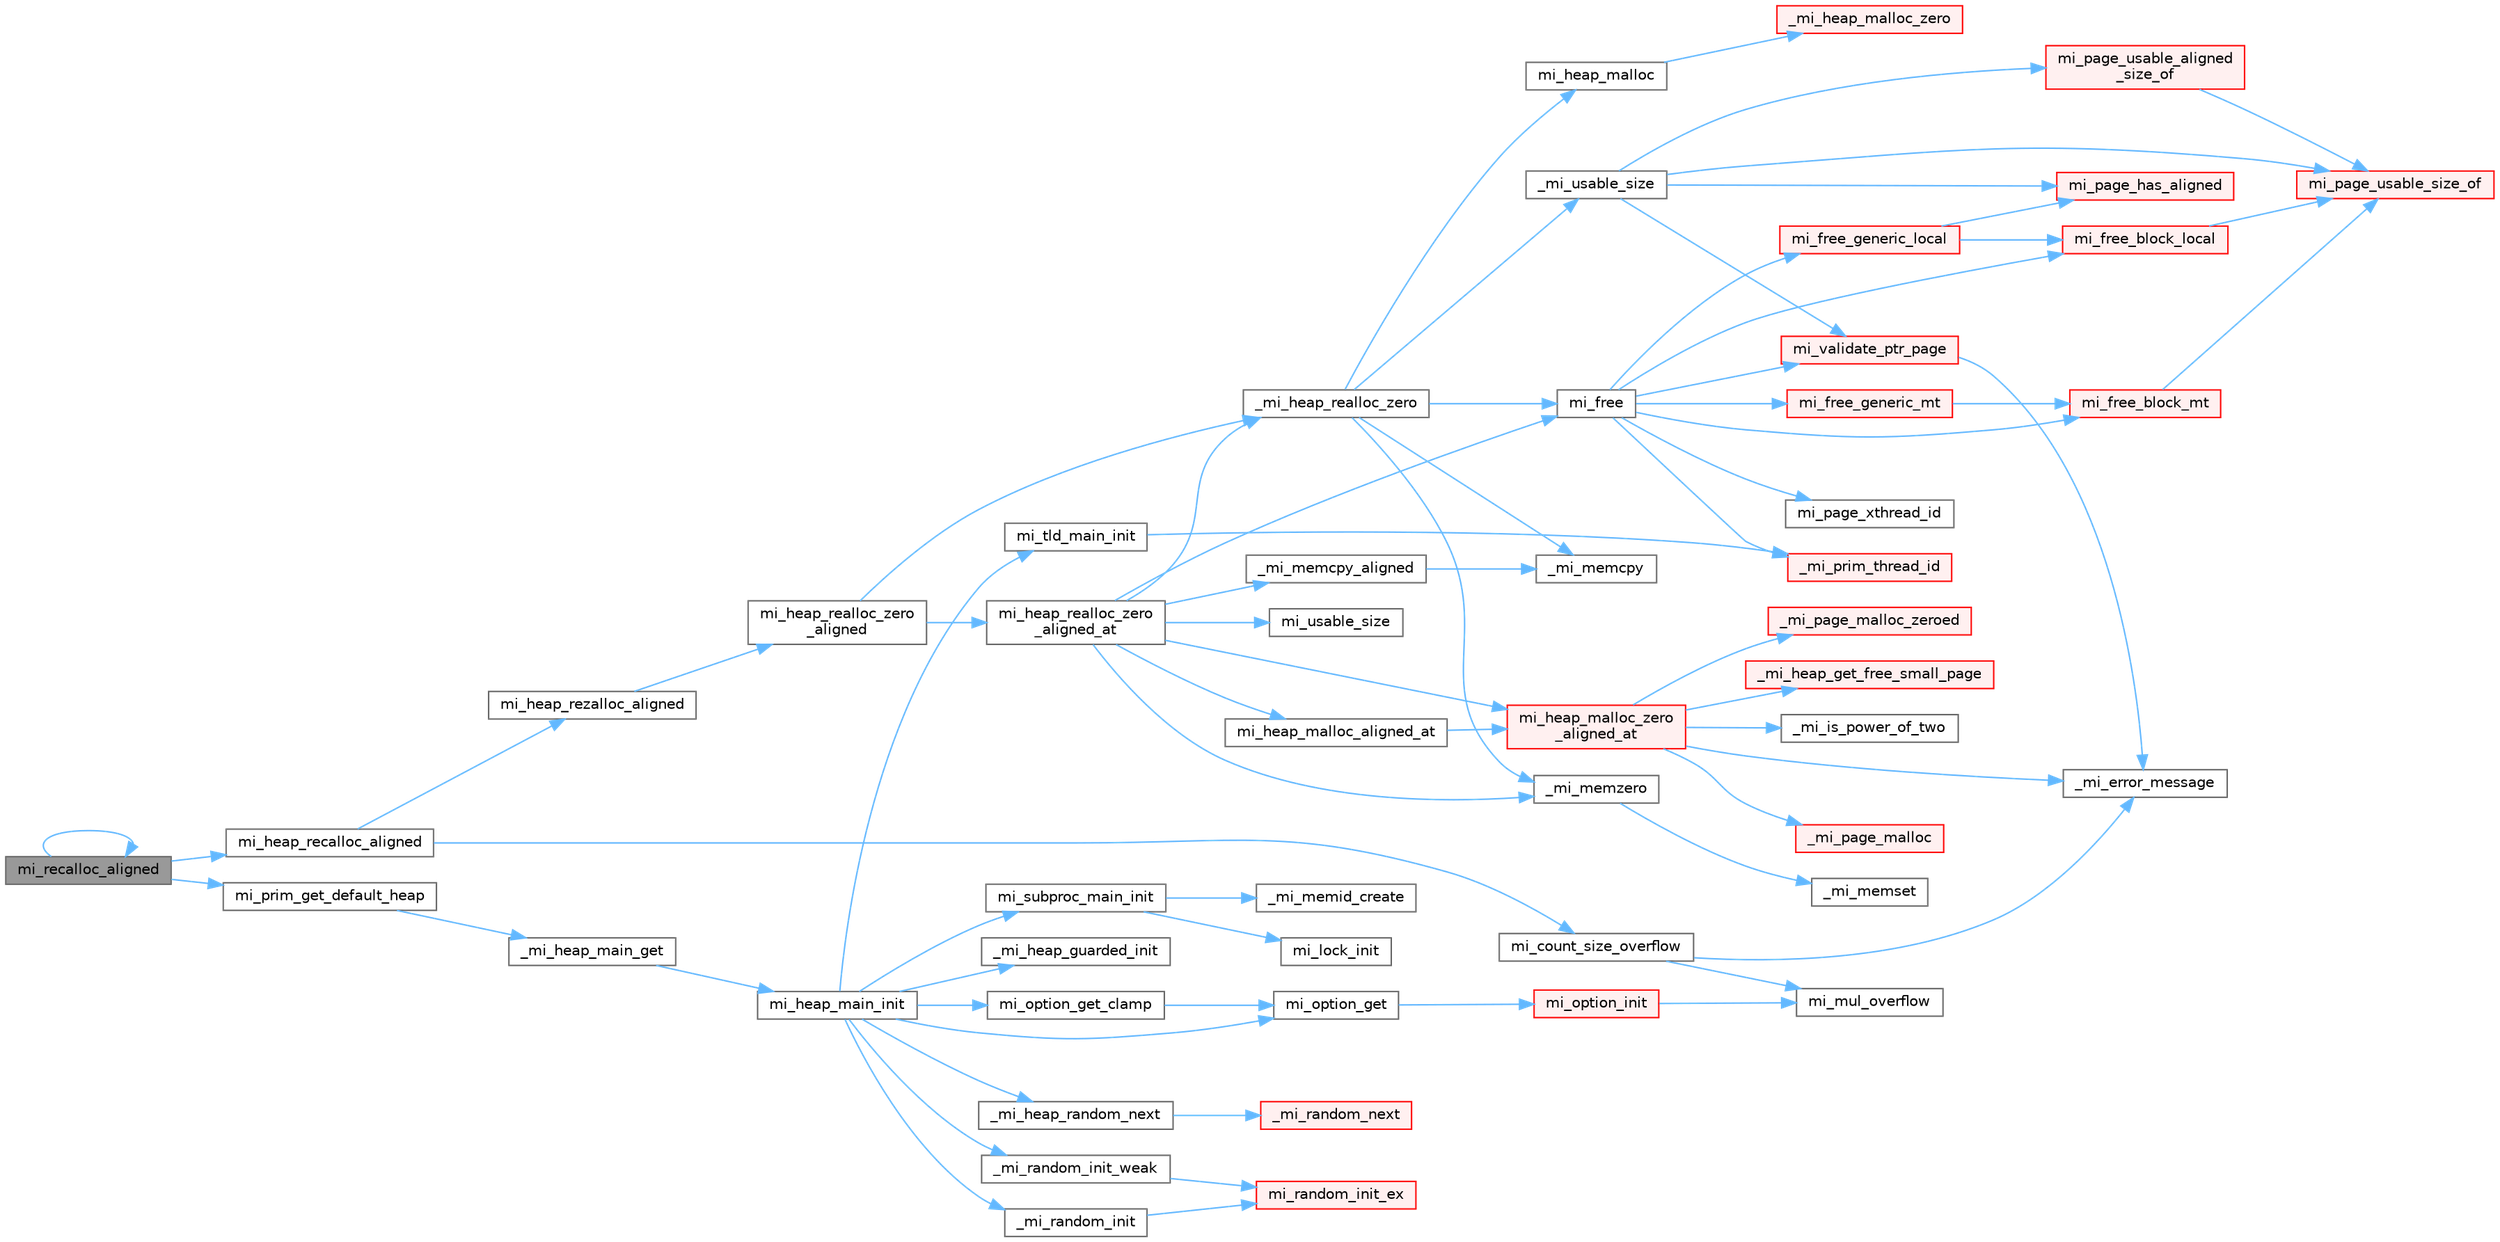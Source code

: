 digraph "mi_recalloc_aligned"
{
 // LATEX_PDF_SIZE
  bgcolor="transparent";
  edge [fontname=Helvetica,fontsize=10,labelfontname=Helvetica,labelfontsize=10];
  node [fontname=Helvetica,fontsize=10,shape=box,height=0.2,width=0.4];
  rankdir="LR";
  Node1 [id="Node000001",label="mi_recalloc_aligned",height=0.2,width=0.4,color="gray40", fillcolor="grey60", style="filled", fontcolor="black",tooltip=" "];
  Node1 -> Node2 [id="edge1_Node000001_Node000002",color="steelblue1",style="solid",tooltip=" "];
  Node2 [id="Node000002",label="mi_heap_recalloc_aligned",height=0.2,width=0.4,color="grey40", fillcolor="white", style="filled",URL="$group__zeroinit.html#ga87ddd674bf1c67237d780d0b9e0f0f32",tooltip=" "];
  Node2 -> Node3 [id="edge2_Node000002_Node000003",color="steelblue1",style="solid",tooltip=" "];
  Node3 [id="Node000003",label="mi_count_size_overflow",height=0.2,width=0.4,color="grey40", fillcolor="white", style="filled",URL="$_e_a_s_t_l_2packages_2mimalloc_2include_2mimalloc_2internal_8h.html#ad0741c6523fbf2e3870fd3477bf6fe91",tooltip=" "];
  Node3 -> Node4 [id="edge3_Node000003_Node000004",color="steelblue1",style="solid",tooltip=" "];
  Node4 [id="Node000004",label="_mi_error_message",height=0.2,width=0.4,color="grey40", fillcolor="white", style="filled",URL="$options_8c.html#a2bebc073bcaac71658e57bb260c2e426",tooltip=" "];
  Node3 -> Node5 [id="edge4_Node000003_Node000005",color="steelblue1",style="solid",tooltip=" "];
  Node5 [id="Node000005",label="mi_mul_overflow",height=0.2,width=0.4,color="grey40", fillcolor="white", style="filled",URL="$_e_a_s_t_l_2packages_2mimalloc_2include_2mimalloc_2internal_8h.html#abf06027911fbdc300901fb961a45e4d0",tooltip=" "];
  Node2 -> Node6 [id="edge5_Node000002_Node000006",color="steelblue1",style="solid",tooltip=" "];
  Node6 [id="Node000006",label="mi_heap_rezalloc_aligned",height=0.2,width=0.4,color="grey40", fillcolor="white", style="filled",URL="$group__zeroinit.html#ga5129f6dc46ee1613d918820a8a0533a7",tooltip=" "];
  Node6 -> Node7 [id="edge6_Node000006_Node000007",color="steelblue1",style="solid",tooltip=" "];
  Node7 [id="Node000007",label="mi_heap_realloc_zero\l_aligned",height=0.2,width=0.4,color="grey40", fillcolor="white", style="filled",URL="$alloc-aligned_8c.html#a81c84c48c50ef87aef64267e1dfaee6d",tooltip=" "];
  Node7 -> Node8 [id="edge7_Node000007_Node000008",color="steelblue1",style="solid",tooltip=" "];
  Node8 [id="Node000008",label="_mi_heap_realloc_zero",height=0.2,width=0.4,color="grey40", fillcolor="white", style="filled",URL="$alloc_8c.html#aa0a502a8b4b3af96fbc3bc6a0cf2e092",tooltip=" "];
  Node8 -> Node9 [id="edge8_Node000008_Node000009",color="steelblue1",style="solid",tooltip=" "];
  Node9 [id="Node000009",label="_mi_memcpy",height=0.2,width=0.4,color="grey40", fillcolor="white", style="filled",URL="$_e_a_s_t_l_2packages_2mimalloc_2include_2mimalloc_2internal_8h.html#aced8405f24c39af46117066bb1633924",tooltip=" "];
  Node8 -> Node10 [id="edge9_Node000008_Node000010",color="steelblue1",style="solid",tooltip=" "];
  Node10 [id="Node000010",label="_mi_memzero",height=0.2,width=0.4,color="grey40", fillcolor="white", style="filled",URL="$_e_a_s_t_l_2packages_2mimalloc_2include_2mimalloc_2internal_8h.html#a621a19b2339e1a1d23f8bc1a96eb3b54",tooltip=" "];
  Node10 -> Node11 [id="edge10_Node000010_Node000011",color="steelblue1",style="solid",tooltip=" "];
  Node11 [id="Node000011",label="_mi_memset",height=0.2,width=0.4,color="grey40", fillcolor="white", style="filled",URL="$_e_a_s_t_l_2packages_2mimalloc_2include_2mimalloc_2internal_8h.html#ae042f084f894809035813d45e3c43561",tooltip=" "];
  Node8 -> Node12 [id="edge11_Node000008_Node000012",color="steelblue1",style="solid",tooltip=" "];
  Node12 [id="Node000012",label="_mi_usable_size",height=0.2,width=0.4,color="grey40", fillcolor="white", style="filled",URL="$free_8c.html#ad2304b1ed3a49b8c20e550c060d5627d",tooltip=" "];
  Node12 -> Node13 [id="edge12_Node000012_Node000013",color="steelblue1",style="solid",tooltip=" "];
  Node13 [id="Node000013",label="mi_page_has_aligned",height=0.2,width=0.4,color="red", fillcolor="#FFF0F0", style="filled",URL="$_e_a_s_t_l_2packages_2mimalloc_2include_2mimalloc_2internal_8h.html#ae0b5641b1e2fabf59c84685e08520852",tooltip=" "];
  Node12 -> Node16 [id="edge13_Node000012_Node000016",color="steelblue1",style="solid",tooltip=" "];
  Node16 [id="Node000016",label="mi_page_usable_aligned\l_size_of",height=0.2,width=0.4,color="red", fillcolor="#FFF0F0", style="filled",URL="$free_8c.html#a85c1b5ab3965f4a581f194aa06d0cf45",tooltip=" "];
  Node16 -> Node21 [id="edge14_Node000016_Node000021",color="steelblue1",style="solid",tooltip=" "];
  Node21 [id="Node000021",label="mi_page_usable_size_of",height=0.2,width=0.4,color="red", fillcolor="#FFF0F0", style="filled",URL="$free_8c.html#a26335e66b160c5319806a2e33f7b70e7",tooltip=" "];
  Node12 -> Node21 [id="edge15_Node000012_Node000021",color="steelblue1",style="solid",tooltip=" "];
  Node12 -> Node23 [id="edge16_Node000012_Node000023",color="steelblue1",style="solid",tooltip=" "];
  Node23 [id="Node000023",label="mi_validate_ptr_page",height=0.2,width=0.4,color="red", fillcolor="#FFF0F0", style="filled",URL="$free_8c.html#a3c325fa47ff6342dca1b913607844b93",tooltip=" "];
  Node23 -> Node4 [id="edge17_Node000023_Node000004",color="steelblue1",style="solid",tooltip=" "];
  Node8 -> Node65 [id="edge18_Node000008_Node000065",color="steelblue1",style="solid",tooltip=" "];
  Node65 [id="Node000065",label="mi_free",height=0.2,width=0.4,color="grey40", fillcolor="white", style="filled",URL="$group__malloc.html#gaf2c7b89c327d1f60f59e68b9ea644d95",tooltip=" "];
  Node65 -> Node48 [id="edge19_Node000065_Node000048",color="steelblue1",style="solid",tooltip=" "];
  Node48 [id="Node000048",label="_mi_prim_thread_id",height=0.2,width=0.4,color="red", fillcolor="#FFF0F0", style="filled",URL="$prim_8h.html#a3875c92cbb791d0a7c69bc1fd2df6804",tooltip=" "];
  Node65 -> Node66 [id="edge20_Node000065_Node000066",color="steelblue1",style="solid",tooltip=" "];
  Node66 [id="Node000066",label="mi_free_block_local",height=0.2,width=0.4,color="red", fillcolor="#FFF0F0", style="filled",URL="$free_8c.html#a4ea336aeb08fb4786186f6087a751d3c",tooltip=" "];
  Node66 -> Node21 [id="edge21_Node000066_Node000021",color="steelblue1",style="solid",tooltip=" "];
  Node65 -> Node268 [id="edge22_Node000065_Node000268",color="steelblue1",style="solid",tooltip=" "];
  Node268 [id="Node000268",label="mi_free_block_mt",height=0.2,width=0.4,color="red", fillcolor="#FFF0F0", style="filled",URL="$free_8c.html#af5ffcf95b8bfc34e499ae3b203e72475",tooltip=" "];
  Node268 -> Node21 [id="edge23_Node000268_Node000021",color="steelblue1",style="solid",tooltip=" "];
  Node65 -> Node331 [id="edge24_Node000065_Node000331",color="steelblue1",style="solid",tooltip=" "];
  Node331 [id="Node000331",label="mi_free_generic_local",height=0.2,width=0.4,color="red", fillcolor="#FFF0F0", style="filled",URL="$free_8c.html#a2e61936ec89160d051a72f0d1f95424f",tooltip=" "];
  Node331 -> Node66 [id="edge25_Node000331_Node000066",color="steelblue1",style="solid",tooltip=" "];
  Node331 -> Node13 [id="edge26_Node000331_Node000013",color="steelblue1",style="solid",tooltip=" "];
  Node65 -> Node333 [id="edge27_Node000065_Node000333",color="steelblue1",style="solid",tooltip=" "];
  Node333 [id="Node000333",label="mi_free_generic_mt",height=0.2,width=0.4,color="red", fillcolor="#FFF0F0", style="filled",URL="$free_8c.html#acc3316883c1cf74f78cb41e5d1b46ced",tooltip=" "];
  Node333 -> Node268 [id="edge28_Node000333_Node000268",color="steelblue1",style="solid",tooltip=" "];
  Node65 -> Node15 [id="edge29_Node000065_Node000015",color="steelblue1",style="solid",tooltip=" "];
  Node15 [id="Node000015",label="mi_page_xthread_id",height=0.2,width=0.4,color="grey40", fillcolor="white", style="filled",URL="$_e_a_s_t_l_2packages_2mimalloc_2include_2mimalloc_2internal_8h.html#af15a53be4fb9aa00af3c25632b1b1dac",tooltip=" "];
  Node65 -> Node23 [id="edge30_Node000065_Node000023",color="steelblue1",style="solid",tooltip=" "];
  Node8 -> Node334 [id="edge31_Node000008_Node000334",color="steelblue1",style="solid",tooltip=" "];
  Node334 [id="Node000334",label="mi_heap_malloc",height=0.2,width=0.4,color="grey40", fillcolor="white", style="filled",URL="$group__heap.html#gab374e206c7034e0d899fb934e4f4a863",tooltip=" "];
  Node334 -> Node335 [id="edge32_Node000334_Node000335",color="steelblue1",style="solid",tooltip=" "];
  Node335 [id="Node000335",label="_mi_heap_malloc_zero",height=0.2,width=0.4,color="red", fillcolor="#FFF0F0", style="filled",URL="$alloc_8c.html#a4f6dd9bc8d4e47e98566ee77883d703e",tooltip=" "];
  Node7 -> Node487 [id="edge33_Node000007_Node000487",color="steelblue1",style="solid",tooltip=" "];
  Node487 [id="Node000487",label="mi_heap_realloc_zero\l_aligned_at",height=0.2,width=0.4,color="grey40", fillcolor="white", style="filled",URL="$alloc-aligned_8c.html#a1c31e7f7df144e6496e627272467f8cf",tooltip=" "];
  Node487 -> Node8 [id="edge34_Node000487_Node000008",color="steelblue1",style="solid",tooltip=" "];
  Node487 -> Node446 [id="edge35_Node000487_Node000446",color="steelblue1",style="solid",tooltip=" "];
  Node446 [id="Node000446",label="_mi_memcpy_aligned",height=0.2,width=0.4,color="grey40", fillcolor="white", style="filled",URL="$_e_a_s_t_l_2packages_2mimalloc_2include_2mimalloc_2internal_8h.html#a4dbcd4c6bee50fa4a3fb4b5e2a8d1438",tooltip=" "];
  Node446 -> Node9 [id="edge36_Node000446_Node000009",color="steelblue1",style="solid",tooltip=" "];
  Node487 -> Node10 [id="edge37_Node000487_Node000010",color="steelblue1",style="solid",tooltip=" "];
  Node487 -> Node65 [id="edge38_Node000487_Node000065",color="steelblue1",style="solid",tooltip=" "];
  Node487 -> Node488 [id="edge39_Node000487_Node000488",color="steelblue1",style="solid",tooltip=" "];
  Node488 [id="Node000488",label="mi_heap_malloc_aligned_at",height=0.2,width=0.4,color="grey40", fillcolor="white", style="filled",URL="$group__heap.html#gae7ffc045c3996497a7f3a5f6fe7b8aaa",tooltip=" "];
  Node488 -> Node489 [id="edge40_Node000488_Node000489",color="steelblue1",style="solid",tooltip=" "];
  Node489 [id="Node000489",label="mi_heap_malloc_zero\l_aligned_at",height=0.2,width=0.4,color="red", fillcolor="#FFF0F0", style="filled",URL="$alloc-aligned_8c.html#a5a91c01df4ee03f2157157434e535648",tooltip=" "];
  Node489 -> Node4 [id="edge41_Node000489_Node000004",color="steelblue1",style="solid",tooltip=" "];
  Node489 -> Node485 [id="edge42_Node000489_Node000485",color="steelblue1",style="solid",tooltip=" "];
  Node485 [id="Node000485",label="_mi_heap_get_free_small_page",height=0.2,width=0.4,color="red", fillcolor="#FFF0F0", style="filled",URL="$_e_a_s_t_l_2packages_2mimalloc_2include_2mimalloc_2internal_8h.html#a5ab9d8fb17d6213eb9789008e8d69ac1",tooltip=" "];
  Node489 -> Node211 [id="edge43_Node000489_Node000211",color="steelblue1",style="solid",tooltip=" "];
  Node211 [id="Node000211",label="_mi_is_power_of_two",height=0.2,width=0.4,color="grey40", fillcolor="white", style="filled",URL="$_e_a_s_t_l_2packages_2mimalloc_2include_2mimalloc_2internal_8h.html#ac46068515202fb9642f6b2610836bd82",tooltip=" "];
  Node489 -> Node339 [id="edge44_Node000489_Node000339",color="steelblue1",style="solid",tooltip=" "];
  Node339 [id="Node000339",label="_mi_page_malloc",height=0.2,width=0.4,color="red", fillcolor="#FFF0F0", style="filled",URL="$alloc_8c.html#a97c32575c2b27f4dc75af2429c45819d",tooltip=" "];
  Node489 -> Node490 [id="edge45_Node000489_Node000490",color="steelblue1",style="solid",tooltip=" "];
  Node490 [id="Node000490",label="_mi_page_malloc_zeroed",height=0.2,width=0.4,color="red", fillcolor="#FFF0F0", style="filled",URL="$alloc_8c.html#adfd7ea63bc22fb012fb1b5ddcb0253d9",tooltip=" "];
  Node487 -> Node489 [id="edge46_Node000487_Node000489",color="steelblue1",style="solid",tooltip=" "];
  Node487 -> Node486 [id="edge47_Node000487_Node000486",color="steelblue1",style="solid",tooltip=" "];
  Node486 [id="Node000486",label="mi_usable_size",height=0.2,width=0.4,color="grey40", fillcolor="white", style="filled",URL="$group__extended.html#ga089c859d9eddc5f9b4bd946cd53cebee",tooltip=" "];
  Node1 -> Node278 [id="edge48_Node000001_Node000278",color="steelblue1",style="solid",tooltip=" "];
  Node278 [id="Node000278",label="mi_prim_get_default_heap",height=0.2,width=0.4,color="grey40", fillcolor="white", style="filled",URL="$prim_8h.html#a986e62564728229db3ccecbd6e97fd98",tooltip=" "];
  Node278 -> Node279 [id="edge49_Node000278_Node000279",color="steelblue1",style="solid",tooltip=" "];
  Node279 [id="Node000279",label="_mi_heap_main_get",height=0.2,width=0.4,color="grey40", fillcolor="white", style="filled",URL="$_e_a_s_t_l_2packages_2mimalloc_2src_2init_8c.html#a1feeb4148fb048caf23361152895a55c",tooltip=" "];
  Node279 -> Node280 [id="edge50_Node000279_Node000280",color="steelblue1",style="solid",tooltip=" "];
  Node280 [id="Node000280",label="mi_heap_main_init",height=0.2,width=0.4,color="grey40", fillcolor="white", style="filled",URL="$_e_a_s_t_l_2packages_2mimalloc_2src_2init_8c.html#a5d8b12ae7942ecf3eb4e8ffd313a263a",tooltip=" "];
  Node280 -> Node281 [id="edge51_Node000280_Node000281",color="steelblue1",style="solid",tooltip=" "];
  Node281 [id="Node000281",label="_mi_heap_guarded_init",height=0.2,width=0.4,color="grey40", fillcolor="white", style="filled",URL="$_e_a_s_t_l_2packages_2mimalloc_2src_2init_8c.html#a70e3672a1e08dcb5e7e311d403693394",tooltip=" "];
  Node280 -> Node282 [id="edge52_Node000280_Node000282",color="steelblue1",style="solid",tooltip=" "];
  Node282 [id="Node000282",label="_mi_heap_random_next",height=0.2,width=0.4,color="grey40", fillcolor="white", style="filled",URL="$heap_8c.html#a68ddb5f2c595ea9d4e8d450342b4713c",tooltip=" "];
  Node282 -> Node283 [id="edge53_Node000282_Node000283",color="steelblue1",style="solid",tooltip=" "];
  Node283 [id="Node000283",label="_mi_random_next",height=0.2,width=0.4,color="red", fillcolor="#FFF0F0", style="filled",URL="$random_8c.html#ae7c0ab020aad85edd43240680cc4f76e",tooltip=" "];
  Node280 -> Node288 [id="edge54_Node000280_Node000288",color="steelblue1",style="solid",tooltip=" "];
  Node288 [id="Node000288",label="_mi_random_init",height=0.2,width=0.4,color="grey40", fillcolor="white", style="filled",URL="$random_8c.html#aca9dc8a900f1b727e326063778b2eee1",tooltip=" "];
  Node288 -> Node289 [id="edge55_Node000288_Node000289",color="steelblue1",style="solid",tooltip=" "];
  Node289 [id="Node000289",label="mi_random_init_ex",height=0.2,width=0.4,color="red", fillcolor="#FFF0F0", style="filled",URL="$random_8c.html#ab23662b29a587205a8f597fa5a2e1de6",tooltip=" "];
  Node280 -> Node297 [id="edge56_Node000280_Node000297",color="steelblue1",style="solid",tooltip=" "];
  Node297 [id="Node000297",label="_mi_random_init_weak",height=0.2,width=0.4,color="grey40", fillcolor="white", style="filled",URL="$random_8c.html#a6bfdbdbf180aa56ff5697e0f2e3ca49a",tooltip=" "];
  Node297 -> Node289 [id="edge57_Node000297_Node000289",color="steelblue1",style="solid",tooltip=" "];
  Node280 -> Node32 [id="edge58_Node000280_Node000032",color="steelblue1",style="solid",tooltip=" "];
  Node32 [id="Node000032",label="mi_option_get",height=0.2,width=0.4,color="grey40", fillcolor="white", style="filled",URL="$group__options.html#ga7e8af195cc81d3fa64ccf2662caa565a",tooltip=" "];
  Node32 -> Node33 [id="edge59_Node000032_Node000033",color="steelblue1",style="solid",tooltip=" "];
  Node33 [id="Node000033",label="mi_option_init",height=0.2,width=0.4,color="red", fillcolor="#FFF0F0", style="filled",URL="$options_8c.html#a61970c5b942f29a5dea8a39742421cfe",tooltip=" "];
  Node33 -> Node5 [id="edge60_Node000033_Node000005",color="steelblue1",style="solid",tooltip=" "];
  Node280 -> Node225 [id="edge61_Node000280_Node000225",color="steelblue1",style="solid",tooltip=" "];
  Node225 [id="Node000225",label="mi_option_get_clamp",height=0.2,width=0.4,color="grey40", fillcolor="white", style="filled",URL="$group__options.html#ga96ad9c406338bd314cfe878cfc9bf723",tooltip=" "];
  Node225 -> Node32 [id="edge62_Node000225_Node000032",color="steelblue1",style="solid",tooltip=" "];
  Node280 -> Node298 [id="edge63_Node000280_Node000298",color="steelblue1",style="solid",tooltip=" "];
  Node298 [id="Node000298",label="mi_subproc_main_init",height=0.2,width=0.4,color="grey40", fillcolor="white", style="filled",URL="$_e_a_s_t_l_2packages_2mimalloc_2src_2init_8c.html#a51b6f4fa5d8cbde3881bf41e2a9d7a73",tooltip=" "];
  Node298 -> Node206 [id="edge64_Node000298_Node000206",color="steelblue1",style="solid",tooltip=" "];
  Node206 [id="Node000206",label="_mi_memid_create",height=0.2,width=0.4,color="grey40", fillcolor="white", style="filled",URL="$_e_a_s_t_l_2packages_2mimalloc_2include_2mimalloc_2internal_8h.html#a666352100ead3b22c4cd8ac803b1b1f8",tooltip=" "];
  Node298 -> Node299 [id="edge65_Node000298_Node000299",color="steelblue1",style="solid",tooltip=" "];
  Node299 [id="Node000299",label="mi_lock_init",height=0.2,width=0.4,color="grey40", fillcolor="white", style="filled",URL="$_e_a_s_t_l_2packages_2mimalloc_2include_2mimalloc_2atomic_8h.html#a0aad6b1ce67a3a8f2c712d86cadc125e",tooltip=" "];
  Node280 -> Node300 [id="edge66_Node000280_Node000300",color="steelblue1",style="solid",tooltip=" "];
  Node300 [id="Node000300",label="mi_tld_main_init",height=0.2,width=0.4,color="grey40", fillcolor="white", style="filled",URL="$_e_a_s_t_l_2packages_2mimalloc_2src_2init_8c.html#a5b314759773d0dc745240cdf90e7f1b0",tooltip=" "];
  Node300 -> Node48 [id="edge67_Node000300_Node000048",color="steelblue1",style="solid",tooltip=" "];
  Node1 -> Node1 [id="edge68_Node000001_Node000001",color="steelblue1",style="solid",tooltip=" "];
}

